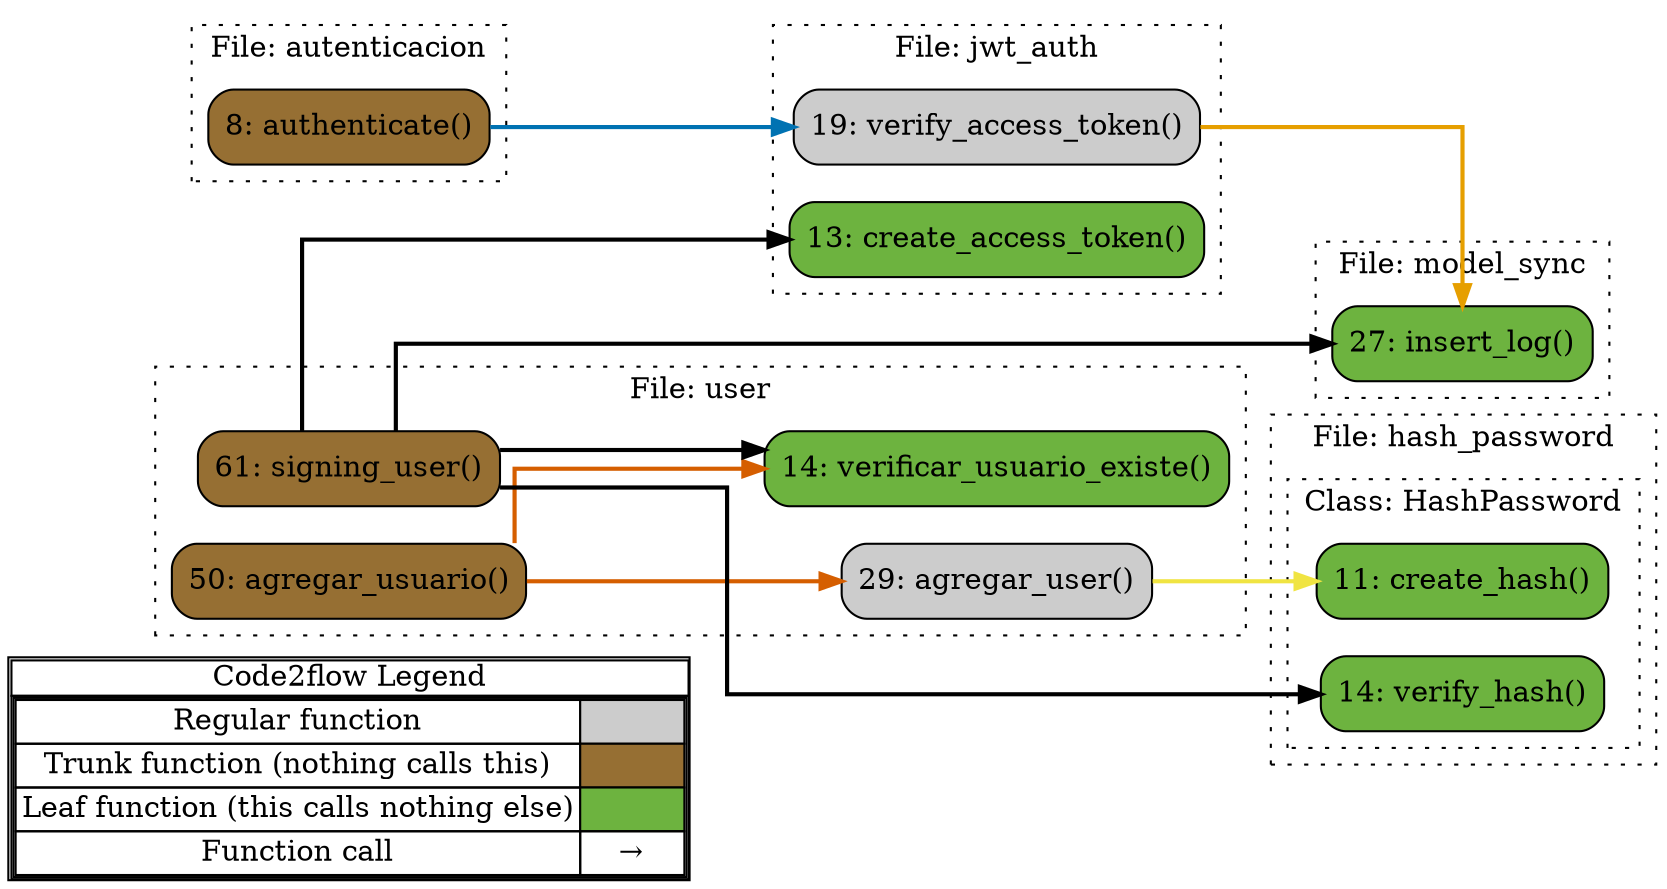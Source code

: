 digraph G {
concentrate=true;
splines="ortho";
rankdir="LR";
subgraph legend{
    rank = min;
    label = "legend";
    Legend [shape=none, margin=0, label = <
        <table cellspacing="0" cellpadding="0" border="1"><tr><td>Code2flow Legend</td></tr><tr><td>
        <table cellspacing="0">
        <tr><td>Regular function</td><td width="50px" bgcolor='#cccccc'></td></tr>
        <tr><td>Trunk function (nothing calls this)</td><td bgcolor='#966F33'></td></tr>
        <tr><td>Leaf function (this calls nothing else)</td><td bgcolor='#6db33f'></td></tr>
        <tr><td>Function call</td><td><font color='black'>&#8594;</font></td></tr>
        </table></td></tr></table>
        >];
}node_a87f9d5d [label="8: authenticate()" name="autenticacion::authenticate" shape="rect" style="rounded,filled" fillcolor="#966F33" ];
node_46546ada [label="11: create_hash()" name="hash_password::HashPassword.create_hash" shape="rect" style="rounded,filled" fillcolor="#6db33f" ];
node_a52ad5c3 [label="14: verify_hash()" name="hash_password::HashPassword.verify_hash" shape="rect" style="rounded,filled" fillcolor="#6db33f" ];
node_fe58761f [label="13: create_access_token()" name="jwt_auth::create_access_token" shape="rect" style="rounded,filled" fillcolor="#6db33f" ];
node_0a01d8b1 [label="19: verify_access_token()" name="jwt_auth::verify_access_token" shape="rect" style="rounded,filled" fillcolor="#cccccc" ];
node_f183a636 [label="27: insert_log()" name="model_sync::insert_log" shape="rect" style="rounded,filled" fillcolor="#6db33f" ];
node_1f277074 [label="29: agregar_user()" name="user::agregar_user" shape="rect" style="rounded,filled" fillcolor="#cccccc" ];
node_e1a4c2f6 [label="50: agregar_usuario()" name="user::agregar_usuario" shape="rect" style="rounded,filled" fillcolor="#966F33" ];
node_90baa328 [label="61: signing_user()" name="user::signing_user" shape="rect" style="rounded,filled" fillcolor="#966F33" ];
node_c2ddc7a0 [label="14: verificar_usuario_existe()" name="user::verificar_usuario_existe" shape="rect" style="rounded,filled" fillcolor="#6db33f" ];
node_a87f9d5d -> node_0a01d8b1 [color="#0072B2" penwidth="2"];
node_0a01d8b1 -> node_f183a636 [color="#E69F00" penwidth="2"];
node_0a01d8b1 -> node_f183a636 [color="#E69F00" penwidth="2"];
node_1f277074 -> node_46546ada [color="#F0E442" penwidth="2"];
node_e1a4c2f6 -> node_1f277074 [color="#D55E00" penwidth="2"];
node_e1a4c2f6 -> node_c2ddc7a0 [color="#D55E00" penwidth="2"];
node_90baa328 -> node_a52ad5c3 [color="#000000" penwidth="2"];
node_90baa328 -> node_fe58761f [color="#000000" penwidth="2"];
node_90baa328 -> node_f183a636 [color="#000000" penwidth="2"];
node_90baa328 -> node_f183a636 [color="#000000" penwidth="2"];
node_90baa328 -> node_c2ddc7a0 [color="#000000" penwidth="2"];
subgraph cluster_a28b97e8 {
    node_a87f9d5d;
    label="File: autenticacion";
    name="autenticacion";
    style="filled";
    graph[style=dotted];
};
subgraph cluster_40bc5df5 {
    label="File: hash_password";
    name="hash_password";
    style="filled";
    graph[style=dotted];
    subgraph cluster_d9e83dad {
        node_46546ada node_a52ad5c3;
        label="Class: HashPassword";
        name="HashPassword";
        style="filled";
        graph[style=dotted];
    };
};
subgraph cluster_5213fe78 {
    node_fe58761f node_0a01d8b1;
    label="File: jwt_auth";
    name="jwt_auth";
    style="filled";
    graph[style=dotted];
};
subgraph cluster_3f2cbc8d {
    node_f183a636;
    label="File: model_sync";
    name="model_sync";
    style="filled";
    graph[style=dotted];
};
subgraph cluster_10899e09 {
    node_c2ddc7a0 node_1f277074 node_e1a4c2f6 node_90baa328;
    label="File: user";
    name="user";
    style="filled";
    graph[style=dotted];
};
}
